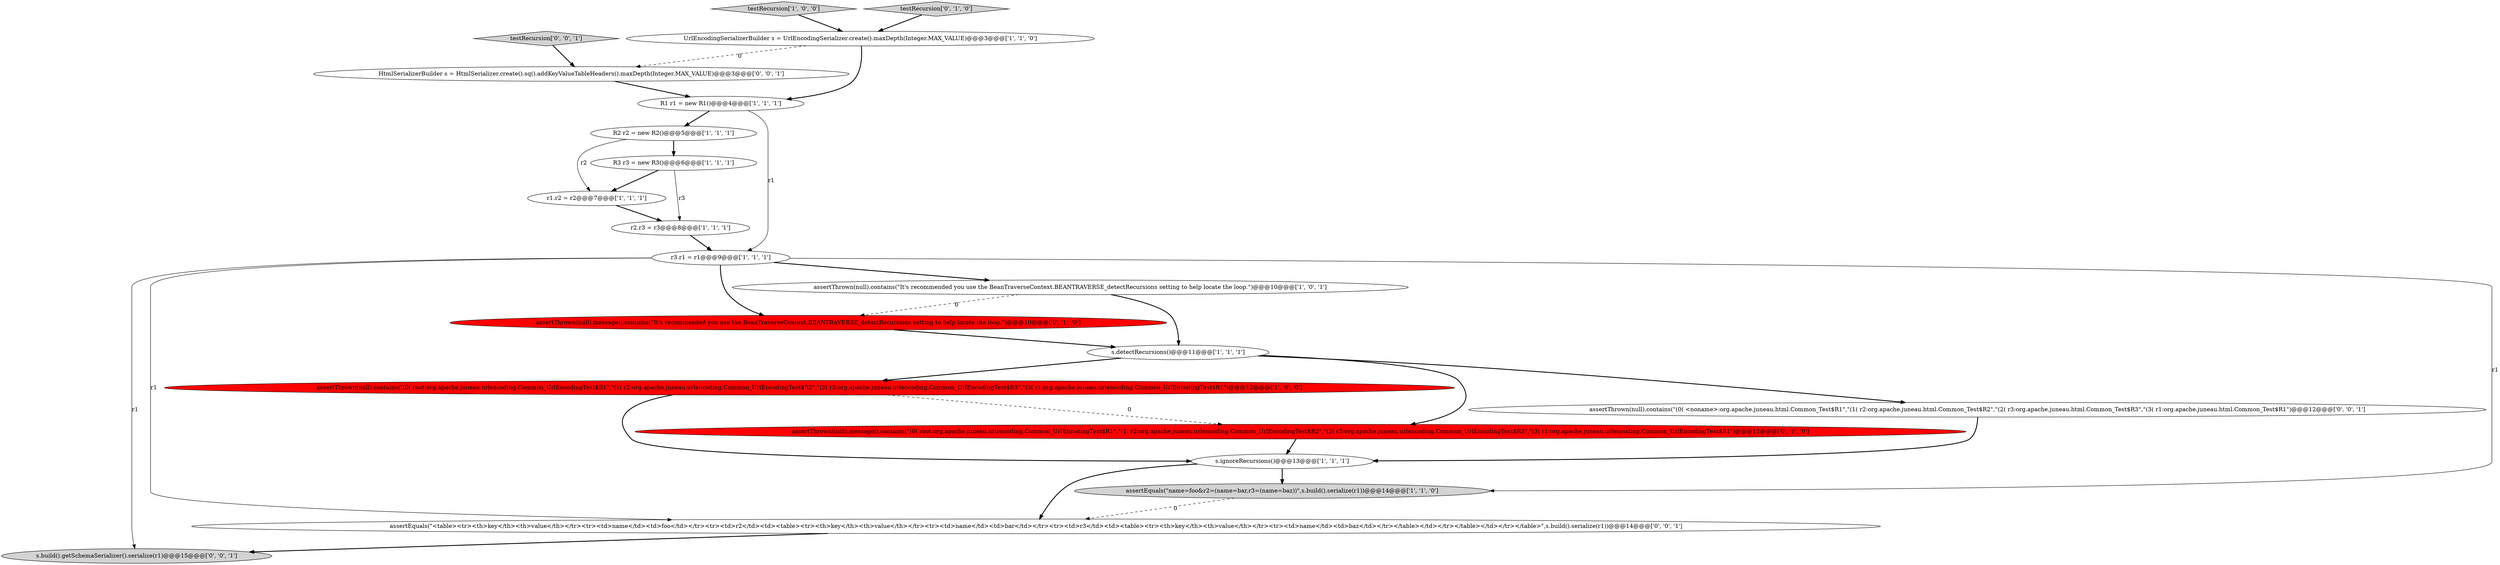 digraph {
5 [style = filled, label = "testRecursion['1', '0', '0']", fillcolor = lightgray, shape = diamond image = "AAA0AAABBB1BBB"];
14 [style = filled, label = "assertThrown(null).message().contains(\"(0( root:org.apache.juneau.urlencoding.Common_UrlEncodingTest$R1\",\"(1( r2:org.apache.juneau.urlencoding.Common_UrlEncodingTest$R2\",\"(2( r3:org.apache.juneau.urlencoding.Common_UrlEncodingTest$R3\",\"(3( r1:org.apache.juneau.urlencoding.Common_UrlEncodingTest$R1\")@@@12@@@['0', '1', '0']", fillcolor = red, shape = ellipse image = "AAA1AAABBB2BBB"];
9 [style = filled, label = "assertThrown(null).contains(\"(0( root:org.apache.juneau.urlencoding.Common_UrlEncodingTest$R1\",\"(1( r2:org.apache.juneau.urlencoding.Common_UrlEncodingTest$R2\",\"(2( r3:org.apache.juneau.urlencoding.Common_UrlEncodingTest$R3\",\"(3( r1:org.apache.juneau.urlencoding.Common_UrlEncodingTest$R1\")@@@12@@@['1', '0', '0']", fillcolor = red, shape = ellipse image = "AAA1AAABBB1BBB"];
1 [style = filled, label = "assertThrown(null).contains(\"It's recommended you use the BeanTraverseContext.BEANTRAVERSE_detectRecursions setting to help locate the loop.\")@@@10@@@['1', '0', '1']", fillcolor = white, shape = ellipse image = "AAA0AAABBB1BBB"];
7 [style = filled, label = "assertEquals(\"name=foo&r2=(name=bar,r3=(name=baz))\",s.build().serialize(r1))@@@14@@@['1', '1', '0']", fillcolor = lightgray, shape = ellipse image = "AAA0AAABBB1BBB"];
17 [style = filled, label = "testRecursion['0', '0', '1']", fillcolor = lightgray, shape = diamond image = "AAA0AAABBB3BBB"];
3 [style = filled, label = "r2.r3 = r3@@@8@@@['1', '1', '1']", fillcolor = white, shape = ellipse image = "AAA0AAABBB1BBB"];
20 [style = filled, label = "assertThrown(null).contains(\"(0( <noname>:org.apache.juneau.html.Common_Test$R1\",\"(1( r2:org.apache.juneau.html.Common_Test$R2\",\"(2( r3:org.apache.juneau.html.Common_Test$R3\",\"(3( r1:org.apache.juneau.html.Common_Test$R1\")@@@12@@@['0', '0', '1']", fillcolor = white, shape = ellipse image = "AAA0AAABBB3BBB"];
18 [style = filled, label = "HtmlSerializerBuilder s = HtmlSerializer.create().sq().addKeyValueTableHeaders().maxDepth(Integer.MAX_VALUE)@@@3@@@['0', '0', '1']", fillcolor = white, shape = ellipse image = "AAA0AAABBB3BBB"];
11 [style = filled, label = "s.detectRecursions()@@@11@@@['1', '1', '1']", fillcolor = white, shape = ellipse image = "AAA0AAABBB1BBB"];
12 [style = filled, label = "R3 r3 = new R3()@@@6@@@['1', '1', '1']", fillcolor = white, shape = ellipse image = "AAA0AAABBB1BBB"];
15 [style = filled, label = "testRecursion['0', '1', '0']", fillcolor = lightgray, shape = diamond image = "AAA0AAABBB2BBB"];
0 [style = filled, label = "R2 r2 = new R2()@@@5@@@['1', '1', '1']", fillcolor = white, shape = ellipse image = "AAA0AAABBB1BBB"];
4 [style = filled, label = "UrlEncodingSerializerBuilder s = UrlEncodingSerializer.create().maxDepth(Integer.MAX_VALUE)@@@3@@@['1', '1', '0']", fillcolor = white, shape = ellipse image = "AAA0AAABBB1BBB"];
2 [style = filled, label = "r1.r2 = r2@@@7@@@['1', '1', '1']", fillcolor = white, shape = ellipse image = "AAA0AAABBB1BBB"];
6 [style = filled, label = "s.ignoreRecursions()@@@13@@@['1', '1', '1']", fillcolor = white, shape = ellipse image = "AAA0AAABBB1BBB"];
16 [style = filled, label = "s.build().getSchemaSerializer().serialize(r1)@@@15@@@['0', '0', '1']", fillcolor = lightgray, shape = ellipse image = "AAA0AAABBB3BBB"];
10 [style = filled, label = "r3.r1 = r1@@@9@@@['1', '1', '1']", fillcolor = white, shape = ellipse image = "AAA0AAABBB1BBB"];
13 [style = filled, label = "assertThrown(null).message().contains(\"It's recommended you use the BeanTraverseContext.BEANTRAVERSE_detectRecursions setting to help locate the loop.\")@@@10@@@['0', '1', '0']", fillcolor = red, shape = ellipse image = "AAA1AAABBB2BBB"];
19 [style = filled, label = "assertEquals(\"<table><tr><th>key</th><th>value</th></tr><tr><td>name</td><td>foo</td></tr><tr><td>r2</td><td><table><tr><th>key</th><th>value</th></tr><tr><td>name</td><td>bar</td></tr><tr><td>r3</td><td><table><tr><th>key</th><th>value</th></tr><tr><td>name</td><td>baz</td></tr></table></td></tr></table></td></tr></table>\",s.build().serialize(r1))@@@14@@@['0', '0', '1']", fillcolor = white, shape = ellipse image = "AAA0AAABBB3BBB"];
8 [style = filled, label = "R1 r1 = new R1()@@@4@@@['1', '1', '1']", fillcolor = white, shape = ellipse image = "AAA0AAABBB1BBB"];
4->18 [style = dashed, label="0"];
11->20 [style = bold, label=""];
11->14 [style = bold, label=""];
0->2 [style = solid, label="r2"];
0->12 [style = bold, label=""];
2->3 [style = bold, label=""];
10->7 [style = solid, label="r1"];
10->16 [style = solid, label="r1"];
6->19 [style = bold, label=""];
20->6 [style = bold, label=""];
11->9 [style = bold, label=""];
13->11 [style = bold, label=""];
9->6 [style = bold, label=""];
1->11 [style = bold, label=""];
19->16 [style = bold, label=""];
1->13 [style = dashed, label="0"];
8->0 [style = bold, label=""];
3->10 [style = bold, label=""];
12->2 [style = bold, label=""];
9->14 [style = dashed, label="0"];
10->13 [style = bold, label=""];
7->19 [style = dashed, label="0"];
8->10 [style = solid, label="r1"];
5->4 [style = bold, label=""];
15->4 [style = bold, label=""];
4->8 [style = bold, label=""];
12->3 [style = solid, label="r3"];
10->19 [style = solid, label="r1"];
18->8 [style = bold, label=""];
6->7 [style = bold, label=""];
10->1 [style = bold, label=""];
14->6 [style = bold, label=""];
17->18 [style = bold, label=""];
}
